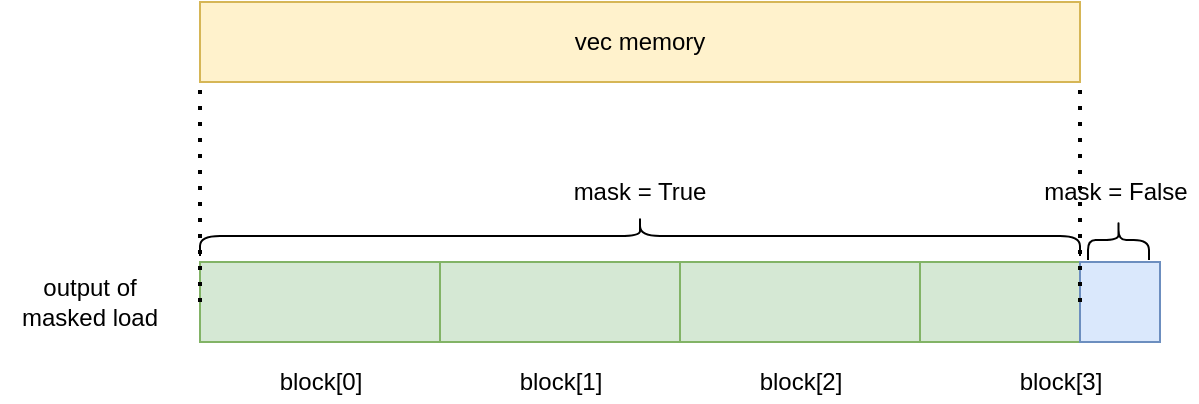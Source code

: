 <mxfile version="17.1.5" type="github">
  <diagram id="DL1clWp16g_kMbRtZTP2" name="Page-1">
    <mxGraphModel dx="1263" dy="809" grid="1" gridSize="10" guides="1" tooltips="1" connect="1" arrows="1" fold="1" page="1" pageScale="1" pageWidth="827" pageHeight="1169" math="0" shadow="0">
      <root>
        <mxCell id="0" />
        <mxCell id="1" parent="0" />
        <mxCell id="JTSspSDbBpjjjitF5m1d-1" value="" style="rounded=0;whiteSpace=wrap;html=1;fillColor=#d5e8d4;strokeColor=#82b366;" parent="1" vertex="1">
          <mxGeometry x="270" y="273" width="120" height="40" as="geometry" />
        </mxCell>
        <mxCell id="JTSspSDbBpjjjitF5m1d-2" value="" style="rounded=0;whiteSpace=wrap;html=1;fillColor=#d5e8d4;strokeColor=#82b366;" parent="1" vertex="1">
          <mxGeometry x="510" y="273" width="120" height="40" as="geometry" />
        </mxCell>
        <mxCell id="JTSspSDbBpjjjitF5m1d-3" value="" style="rounded=0;whiteSpace=wrap;html=1;fillColor=#d5e8d4;strokeColor=#82b366;" parent="1" vertex="1">
          <mxGeometry x="390" y="273" width="120" height="40" as="geometry" />
        </mxCell>
        <mxCell id="JTSspSDbBpjjjitF5m1d-4" value="" style="rounded=0;whiteSpace=wrap;html=1;fillColor=#fff2cc;strokeColor=#d6b656;" parent="1" vertex="1">
          <mxGeometry x="270" y="143" width="440" height="40" as="geometry" />
        </mxCell>
        <mxCell id="JTSspSDbBpjjjitF5m1d-5" value="" style="rounded=0;whiteSpace=wrap;html=1;fillColor=#d5e8d4;strokeColor=#82b366;" parent="1" vertex="1">
          <mxGeometry x="630" y="273" width="120" height="40" as="geometry" />
        </mxCell>
        <mxCell id="JTSspSDbBpjjjitF5m1d-6" value="" style="rounded=0;whiteSpace=wrap;html=1;fillColor=#dae8fc;strokeColor=#6c8ebf;" parent="1" vertex="1">
          <mxGeometry x="710" y="273" width="40" height="40" as="geometry" />
        </mxCell>
        <mxCell id="sjgeM_ln_SErjF8x__SM-1" value="" style="shape=curlyBracket;whiteSpace=wrap;html=1;rounded=1;rotation=90;" vertex="1" parent="1">
          <mxGeometry x="480" y="40" width="20" height="440" as="geometry" />
        </mxCell>
        <mxCell id="sjgeM_ln_SErjF8x__SM-2" value="mask = True" style="text;html=1;strokeColor=none;fillColor=none;align=center;verticalAlign=middle;whiteSpace=wrap;rounded=0;" vertex="1" parent="1">
          <mxGeometry x="450" y="223" width="80" height="30" as="geometry" />
        </mxCell>
        <mxCell id="sjgeM_ln_SErjF8x__SM-3" value="vec memory" style="text;html=1;strokeColor=none;fillColor=none;align=center;verticalAlign=middle;whiteSpace=wrap;rounded=0;" vertex="1" parent="1">
          <mxGeometry x="450" y="148" width="80" height="30" as="geometry" />
        </mxCell>
        <mxCell id="sjgeM_ln_SErjF8x__SM-4" value="" style="shape=curlyBracket;whiteSpace=wrap;html=1;rounded=1;rotation=90;" vertex="1" parent="1">
          <mxGeometry x="719.25" y="246.75" width="20" height="30.5" as="geometry" />
        </mxCell>
        <mxCell id="sjgeM_ln_SErjF8x__SM-5" value="mask = False" style="text;html=1;strokeColor=none;fillColor=none;align=center;verticalAlign=middle;whiteSpace=wrap;rounded=0;" vertex="1" parent="1">
          <mxGeometry x="688.25" y="223" width="80" height="30" as="geometry" />
        </mxCell>
        <mxCell id="sjgeM_ln_SErjF8x__SM-6" value="block[0]" style="text;html=1;align=center;verticalAlign=middle;resizable=0;points=[];autosize=1;strokeColor=none;fillColor=none;" vertex="1" parent="1">
          <mxGeometry x="300" y="323" width="60" height="20" as="geometry" />
        </mxCell>
        <mxCell id="sjgeM_ln_SErjF8x__SM-7" value="block[1]" style="text;html=1;align=center;verticalAlign=middle;resizable=0;points=[];autosize=1;strokeColor=none;fillColor=none;" vertex="1" parent="1">
          <mxGeometry x="420" y="323" width="60" height="20" as="geometry" />
        </mxCell>
        <mxCell id="sjgeM_ln_SErjF8x__SM-8" value="block[2]" style="text;html=1;align=center;verticalAlign=middle;resizable=0;points=[];autosize=1;strokeColor=none;fillColor=none;" vertex="1" parent="1">
          <mxGeometry x="540" y="323" width="60" height="20" as="geometry" />
        </mxCell>
        <mxCell id="sjgeM_ln_SErjF8x__SM-9" value="block[3]" style="text;html=1;align=center;verticalAlign=middle;resizable=0;points=[];autosize=1;strokeColor=none;fillColor=none;" vertex="1" parent="1">
          <mxGeometry x="670" y="323" width="60" height="20" as="geometry" />
        </mxCell>
        <mxCell id="sjgeM_ln_SErjF8x__SM-10" value="" style="endArrow=none;dashed=1;html=1;dashPattern=1 3;strokeWidth=2;rounded=0;exitX=0;exitY=0.5;exitDx=0;exitDy=0;" edge="1" parent="1" source="JTSspSDbBpjjjitF5m1d-1">
          <mxGeometry width="50" height="50" relative="1" as="geometry">
            <mxPoint x="270" y="254" as="sourcePoint" />
            <mxPoint x="270" y="184" as="targetPoint" />
          </mxGeometry>
        </mxCell>
        <mxCell id="sjgeM_ln_SErjF8x__SM-11" value="" style="endArrow=none;dashed=1;html=1;dashPattern=1 3;strokeWidth=2;rounded=0;exitX=0;exitY=0.5;exitDx=0;exitDy=0;" edge="1" parent="1">
          <mxGeometry width="50" height="50" relative="1" as="geometry">
            <mxPoint x="710" y="293" as="sourcePoint" />
            <mxPoint x="710" y="184" as="targetPoint" />
          </mxGeometry>
        </mxCell>
        <mxCell id="sjgeM_ln_SErjF8x__SM-12" value="output of masked load" style="text;html=1;strokeColor=none;fillColor=none;align=center;verticalAlign=middle;whiteSpace=wrap;rounded=0;" vertex="1" parent="1">
          <mxGeometry x="170" y="278" width="90" height="30" as="geometry" />
        </mxCell>
      </root>
    </mxGraphModel>
  </diagram>
</mxfile>
